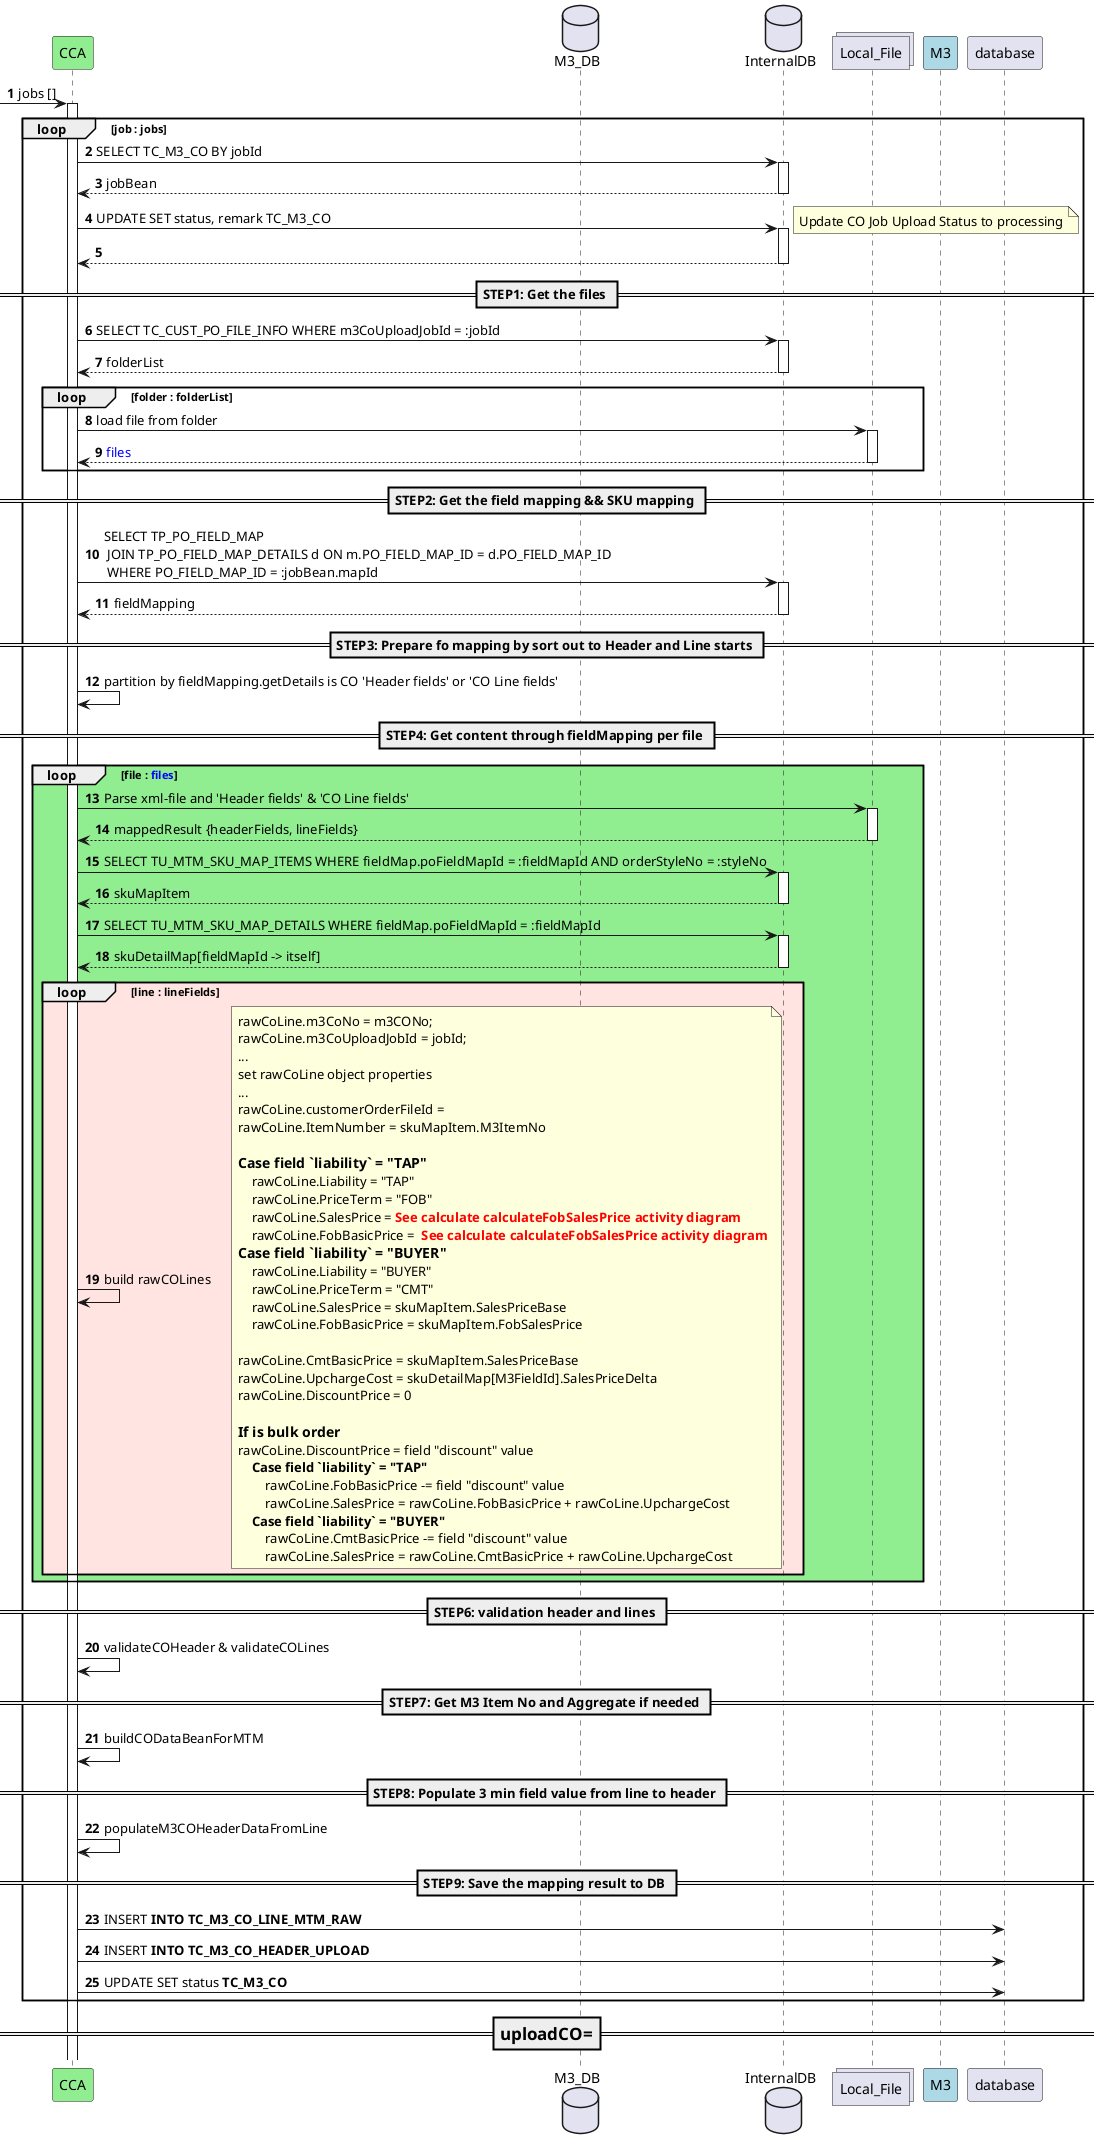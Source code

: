 @startuml
'https://plantuml.com/sequence-diagram

participant CCA as cca #lightgreen
database M3_DB as m3db
database InternalDB  as internal
collections Local_File as file
participant M3 as m3 #lightblue

autoactivate on
autonumber

-> cca: jobs []
loop job : jobs
    cca -> internal: SELECT TC_M3_CO BY jobId
    return jobBean
    cca -> internal: UPDATE SET status, remark TC_M3_CO
    note right
        Update CO Job Upload Status to processing
    end note
    return

    == STEP1: Get the files ==
    cca -> internal: SELECT TC_CUST_PO_FILE_INFO WHERE m3CoUploadJobId = :jobId
    return folderList
    loop folder : folderList
        cca -> file: load file from folder
        return <color:blue>files</color>
    end

    == STEP2: Get the field mapping && SKU mapping ==
    cca -> internal: SELECT TP_PO_FIELD_MAP \n JOIN TP_PO_FIELD_MAP_DETAILS d ON m.PO_FIELD_MAP_ID = d.PO_FIELD_MAP_ID\n WHERE PO_FIELD_MAP_ID = :jobBean.mapId
    return fieldMapping

    == STEP3: Prepare fo mapping by sort out to Header and Line starts ==
    autoactivate off
    cca -> cca: partition by fieldMapping.getDetails is CO 'Header fields' or 'CO Line fields'
    autoactivate on

    == STEP4: Get content through fieldMapping per file ==
    loop #lightgreen file : <color:blue>files</color>
        cca -> file: Parse xml-file and 'Header fields' & 'CO Line fields'
        return mappedResult {headerFields, lineFields}

        cca -> internal: SELECT TU_MTM_SKU_MAP_ITEMS WHERE fieldMap.poFieldMapId = :fieldMapId AND orderStyleNo = :styleNo
        return skuMapItem
        cca -> internal: SELECT TU_MTM_SKU_MAP_DETAILS WHERE fieldMap.poFieldMapId = :fieldMapId
        return skuDetailMap[fieldMapId -> itself]

        autoactivate off

        loop #mistyrose line : lineFields
            cca -> cca: build rawCOLines
            note right
                rawCoLine.m3CoNo = m3CONo;
                rawCoLine.m3CoUploadJobId = jobId;
                ...
                set rawCoLine object properties
                ...
                rawCoLine.customerOrderFileId =
                rawCoLine.ItemNumber = skuMapItem.M3ItemNo

                === Case field `liability` = "TAP"
                    rawCoLine.Liability = "TAP"
                    rawCoLine.PriceTerm = "FOB"
                    rawCoLine.SalesPrice = <color:red>**See calculate calculateFobSalesPrice activity diagram**
                    rawCoLine.FobBasicPrice =  <color:red>**See calculate calculateFobSalesPrice activity diagram**
                === Case field `liability` = "BUYER"
                    rawCoLine.Liability = "BUYER"
                    rawCoLine.PriceTerm = "CMT"
                    rawCoLine.SalesPrice = skuMapItem.SalesPriceBase
                    rawCoLine.FobBasicPrice = skuMapItem.FobSalesPrice

                rawCoLine.CmtBasicPrice = skuMapItem.SalesPriceBase
                rawCoLine.UpchargeCost = skuDetailMap[M3FieldId].SalesPriceDelta
                rawCoLine.DiscountPrice = 0

                === If is bulk order
                rawCoLine.DiscountPrice = field "discount" value
                    **Case field `liability` = "TAP"**
                        rawCoLine.FobBasicPrice -= field "discount" value
                        rawCoLine.SalesPrice = rawCoLine.FobBasicPrice + rawCoLine.UpchargeCost
                    **Case field `liability` = "BUYER"**
                        rawCoLine.CmtBasicPrice -= field "discount" value
                        rawCoLine.SalesPrice = rawCoLine.CmtBasicPrice + rawCoLine.UpchargeCost
            end note
        end
    end

    == STEP6: validation header and lines ==
    cca -> cca: validateCOHeader & validateCOLines

    == STEP7: Get M3 Item No and Aggregate if needed ==
    cca -> cca: buildCODataBeanForMTM

    == STEP8: Populate 3 min field value from line to header ==
    cca -> cca: populateM3COHeaderDataFromLine

    == STEP9: Save the mapping result to DB ==
    cca -> database: INSERT **INTO TC_M3_CO_LINE_MTM_RAW**
    cca -> database: INSERT **INTO TC_M3_CO_HEADER_UPLOAD**
    cca -> database: UPDATE SET status **TC_M3_CO**
end

=== uploadCO===


@enduml